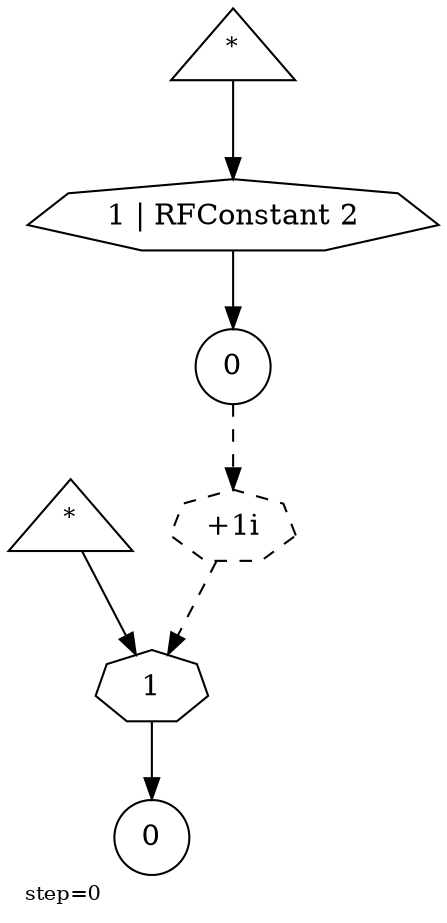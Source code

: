 digraph {
  graph  [labelloc=bottom,labeljust=left,fontsize="10",label="step=0"];
  "166" [shape=triangle,peripheries="1",label=<<SUP>*</SUP>>,labelfontcolor=black,color=black];
  "167" [shape=triangle,peripheries="1",label=<<SUP>*</SUP>>,labelfontcolor=black,color=black];
  "168" [shape=circle,peripheries="1",label=<0>,labelfontcolor=black,color=black];
  "170" [shape=circle,peripheries="1",label=<0>,labelfontcolor=black,color=black];
  "169" [label=<1 | RFConstant 2>,peripheries="1",color=black,shape=septagon];
  "167" -> "169" [color=black];
  "169" -> "168" [color=black];
  "171" [label=<1>,peripheries="1",color=black,shape=septagon];
  "166" -> "171" [color=black];
  "171" -> "170" [color=black];
  "172" [label=<+1i>,peripheries="1",color=black,style=dashed,shape=septagon];
  "168" -> "172" [style=dashed,color=black];
  "172" -> "171" [style=dashed,color=black];
}